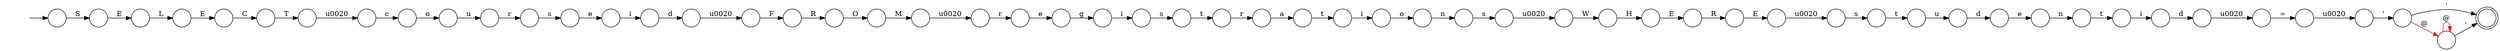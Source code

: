 digraph Automaton {
  rankdir = LR;
  0 [shape=circle,label=""];
  0 -> 15 [label="E"]
  1 [shape=circle,label=""];
  1 -> 7 [label="c"]
  2 [shape=circle,label=""];
  2 -> 28 [label="e"]
  3 [shape=circle,label=""];
  3 -> 52 [label="H"]
  4 [shape=circle,label=""];
  4 -> 0 [label="L"]
  5 [shape=circle,label=""];
  5 -> 33 [label="R"]
  6 [shape=circle,label=""];
  6 -> 5 [label="F"]
  7 [shape=circle,label=""];
  7 -> 16 [label="o"]
  8 [shape=doublecircle,label=""];
  9 [shape=circle,label=""];
  9 -> 18 [label="s"]
  10 [shape=circle,label=""];
  10 -> 50 [label="@",color=red]
  10 -> 8 [label="'"]
  11 [shape=circle,label=""];
  11 -> 21 [label="t"]
  12 [shape=circle,label=""];
  12 -> 26 [label="T"]
  13 [shape=circle,label=""];
  13 -> 42 [label="r"]
  14 [shape=circle,label=""];
  14 -> 6 [label="\u0020"]
  15 [shape=circle,label=""];
  15 -> 12 [label="C"]
  16 [shape=circle,label=""];
  16 -> 13 [label="u"]
  17 [shape=circle,label=""];
  17 -> 56 [label="\u0020"]
  18 [shape=circle,label=""];
  18 -> 32 [label="\u0020"]
  19 [shape=circle,label=""];
  19 -> 54 [label="t"]
  20 [shape=circle,label=""];
  20 -> 51 [label="o"]
  21 [shape=circle,label=""];
  21 -> 37 [label="i"]
  22 [shape=circle,label=""];
  initial [shape=plaintext,label=""];
  initial -> 22
  22 -> 39 [label="S"]
  23 [shape=circle,label=""];
  23 -> 55 [label="\u0020"]
  24 [shape=circle,label=""];
  24 -> 35 [label="e"]
  25 [shape=circle,label=""];
  25 -> 29 [label="t"]
  26 [shape=circle,label=""];
  26 -> 1 [label="\u0020"]
  27 [shape=circle,label=""];
  27 -> 36 [label="\u0020"]
  28 [shape=circle,label=""];
  28 -> 34 [label="g"]
  29 [shape=circle,label=""];
  29 -> 20 [label="i"]
  30 [shape=circle,label=""];
  30 -> 25 [label="a"]
  31 [shape=circle,label=""];
  31 -> 49 [label="t"]
  32 [shape=circle,label=""];
  32 -> 3 [label="W"]
  33 [shape=circle,label=""];
  33 -> 48 [label="O"]
  34 [shape=circle,label=""];
  34 -> 47 [label="i"]
  35 [shape=circle,label=""];
  35 -> 11 [label="n"]
  36 [shape=circle,label=""];
  36 -> 31 [label="s"]
  37 [shape=circle,label=""];
  37 -> 17 [label="d"]
  38 [shape=circle,label=""];
  38 -> 44 [label="\u0020"]
  39 [shape=circle,label=""];
  39 -> 4 [label="E"]
  40 [shape=circle,label=""];
  40 -> 24 [label="d"]
  41 [shape=circle,label=""];
  41 -> 27 [label="E"]
  42 [shape=circle,label=""];
  42 -> 46 [label="s"]
  43 [shape=circle,label=""];
  43 -> 41 [label="R"]
  44 [shape=circle,label=""];
  44 -> 10 [label="'"]
  45 [shape=circle,label=""];
  45 -> 14 [label="d"]
  46 [shape=circle,label=""];
  46 -> 53 [label="e"]
  47 [shape=circle,label=""];
  47 -> 19 [label="s"]
  48 [shape=circle,label=""];
  48 -> 23 [label="M"]
  49 [shape=circle,label=""];
  49 -> 40 [label="u"]
  50 [shape=circle,label=""];
  50 -> 50 [label="@",color=red]
  50 -> 8 [label="'"]
  51 [shape=circle,label=""];
  51 -> 9 [label="n"]
  52 [shape=circle,label=""];
  52 -> 43 [label="E"]
  53 [shape=circle,label=""];
  53 -> 45 [label="i"]
  54 [shape=circle,label=""];
  54 -> 30 [label="r"]
  55 [shape=circle,label=""];
  55 -> 2 [label="r"]
  56 [shape=circle,label=""];
  56 -> 38 [label="="]
}
